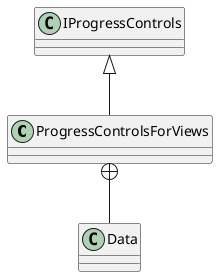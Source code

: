 @startuml
class ProgressControlsForViews {
}
class Data {
}
IProgressControls <|-- ProgressControlsForViews
ProgressControlsForViews +-- Data
@enduml
